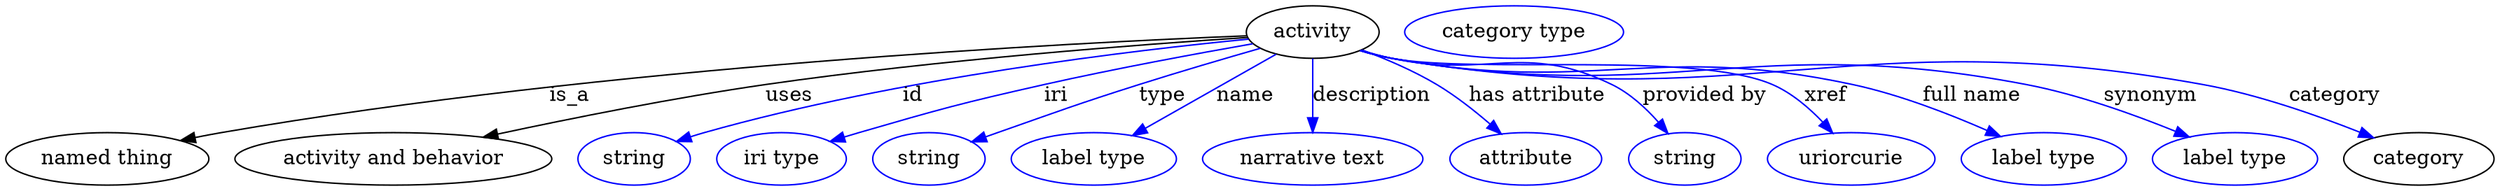 digraph {
	graph [bb="0,0,1702.9,123"];
	node [label="\N"];
	activity	[height=0.5,
		label=activity,
		pos="895.54,105",
		width=1.2638];
	"named thing"	[height=0.5,
		pos="69.544,18",
		width=1.9318];
	activity -> "named thing"	[label=is_a,
		lp="386.54,61.5",
		pos="e,119.77,30.618 850.1,102.42 732.93,97.784 411.27,81.583 147.54,36 141.77,35.002 135.77,33.87 129.79,32.675"];
	"activity and behavior"	[height=0.5,
		pos="265.54,18",
		width=3.015];
	activity -> "activity and behavior"	[label=uses,
		lp="537.04,61.5",
		pos="e,327.08,32.87 850.92,101.29 780.48,96.691 639.3,86.14 520.54,69 458.17,59.998 387.94,45.933 337,35.01"];
	id	[color=blue,
		height=0.5,
		label=string,
		pos="430.54,18",
		width=1.0652];
	activity -> id	[color=blue,
		label=id,
		lp="621.54,61.5",
		pos="e,459.54,29.948 851.61,100.16 774.79,92.72 611.59,73.645 478.54,36 475.44,35.121 472.24,34.148 469.05,33.124",
		style=solid];
	iri	[color=blue,
		height=0.5,
		label="iri type",
		pos="531.54,18",
		width=1.2277];
	activity -> iri	[color=blue,
		label=iri,
		lp="719.54,61.5",
		pos="e,565.17,29.865 854.45,97.011 817.05,90.454 760.39,80.029 711.54,69 655.08,56.251 641.17,52.03 585.54,36 582.03,34.988 578.4,33.911 \
574.76,32.81",
		style=solid];
	type	[color=blue,
		height=0.5,
		label=string,
		pos="632.54,18",
		width=1.0652];
	activity -> type	[color=blue,
		label=type,
		lp="792.54,61.5",
		pos="e,661.85,29.697 859.49,93.822 835.83,87.038 804.26,77.785 776.54,69 733.14,55.239 722.51,51.079 679.54,36 676.86,35.057 674.09,34.077 \
671.3,33.084",
		style=solid];
	name	[color=blue,
		height=0.5,
		label="label type",
		pos="745.54,18",
		width=1.5707];
	activity -> name	[color=blue,
		label=name,
		lp="849.54,61.5",
		pos="e,772,33.99 870.44,89.773 845.93,75.888 808.43,54.636 780.91,39.042",
		style=solid];
	description	[color=blue,
		height=0.5,
		label="narrative text",
		pos="895.54,18",
		width=2.0943];
	activity -> description	[color=blue,
		label=description,
		lp="936.04,61.5",
		pos="e,895.54,36.175 895.54,86.799 895.54,75.163 895.54,59.548 895.54,46.237",
		style=solid];
	"has attribute"	[color=blue,
		height=0.5,
		label=attribute,
		pos="1040.5,18",
		width=1.4443];
	activity -> "has attribute"	[color=blue,
		label="has attribute",
		lp="1049.5,61.5",
		pos="e,1023.8,35.382 929.37,92.778 945.43,86.782 964.55,78.643 980.54,69 993.13,61.411 1005.8,51.287 1016.3,42.134",
		style=solid];
	"provided by"	[color=blue,
		height=0.5,
		label=string,
		pos="1148.5,18",
		width=1.0652];
	activity -> "provided by"	[color=blue,
		label="provided by",
		lp="1163,61.5",
		pos="e,1137.6,35.382 928.7,92.496 935.53,90.428 942.72,88.467 949.54,87 1015.6,72.791 1040,99.139 1100.5,69 1112.5,63.047 1123.1,52.864 \
1131.3,43.235",
		style=solid];
	xref	[color=blue,
		height=0.5,
		label=uriorcurie,
		pos="1262.5,18",
		width=1.5887];
	activity -> xref	[color=blue,
		label=xref,
		lp="1246,61.5",
		pos="e,1250.2,35.629 928.07,92.404 935.07,90.29 942.49,88.334 949.54,87 1006.4,76.229 1156.5,92.229 1209.5,69 1222.5,63.315 1234.3,53.028 \
1243.4,43.257",
		style=solid];
	"full name"	[color=blue,
		height=0.5,
		label="label type",
		pos="1394.5,18",
		width=1.5707];
	activity -> "full name"	[color=blue,
		label="full name",
		lp="1346,61.5",
		pos="e,1364.9,33.454 928.06,92.339 935.06,90.229 942.49,88.292 949.54,87 1087.5,61.752 1127.5,98.524 1264.5,69 1296.2,62.183 1330.3,48.819 \
1355.6,37.622",
		style=solid];
	synonym	[color=blue,
		height=0.5,
		label="label type",
		pos="1525.5,18",
		width=1.5707];
	activity -> synonym	[color=blue,
		label=synonym,
		lp="1467.5,61.5",
		pos="e,1494.2,33.101 928.04,92.254 935.05,90.15 942.48,88.237 949.54,87 1139.7,53.726 1194,105.46 1383.5,69 1418.7,62.244 1456.8,48.421 \
1484.7,37.018",
		style=solid];
	category	[height=0.5,
		pos="1651.5,18",
		width=1.4263];
	activity -> category	[color=blue,
		label=category,
		lp="1594,61.5",
		pos="e,1620.5,32.477 928.03,92.206 935.04,90.105 942.47,88.205 949.54,87 1192.4,45.629 1261.1,112.9 1503.5,69 1540.9,62.227 1581.8,47.883 \
1611,36.289",
		style=solid];
	"named thing_category"	[color=blue,
		height=0.5,
		label="category type",
		pos="1033.5,105",
		width=2.0762];
}
